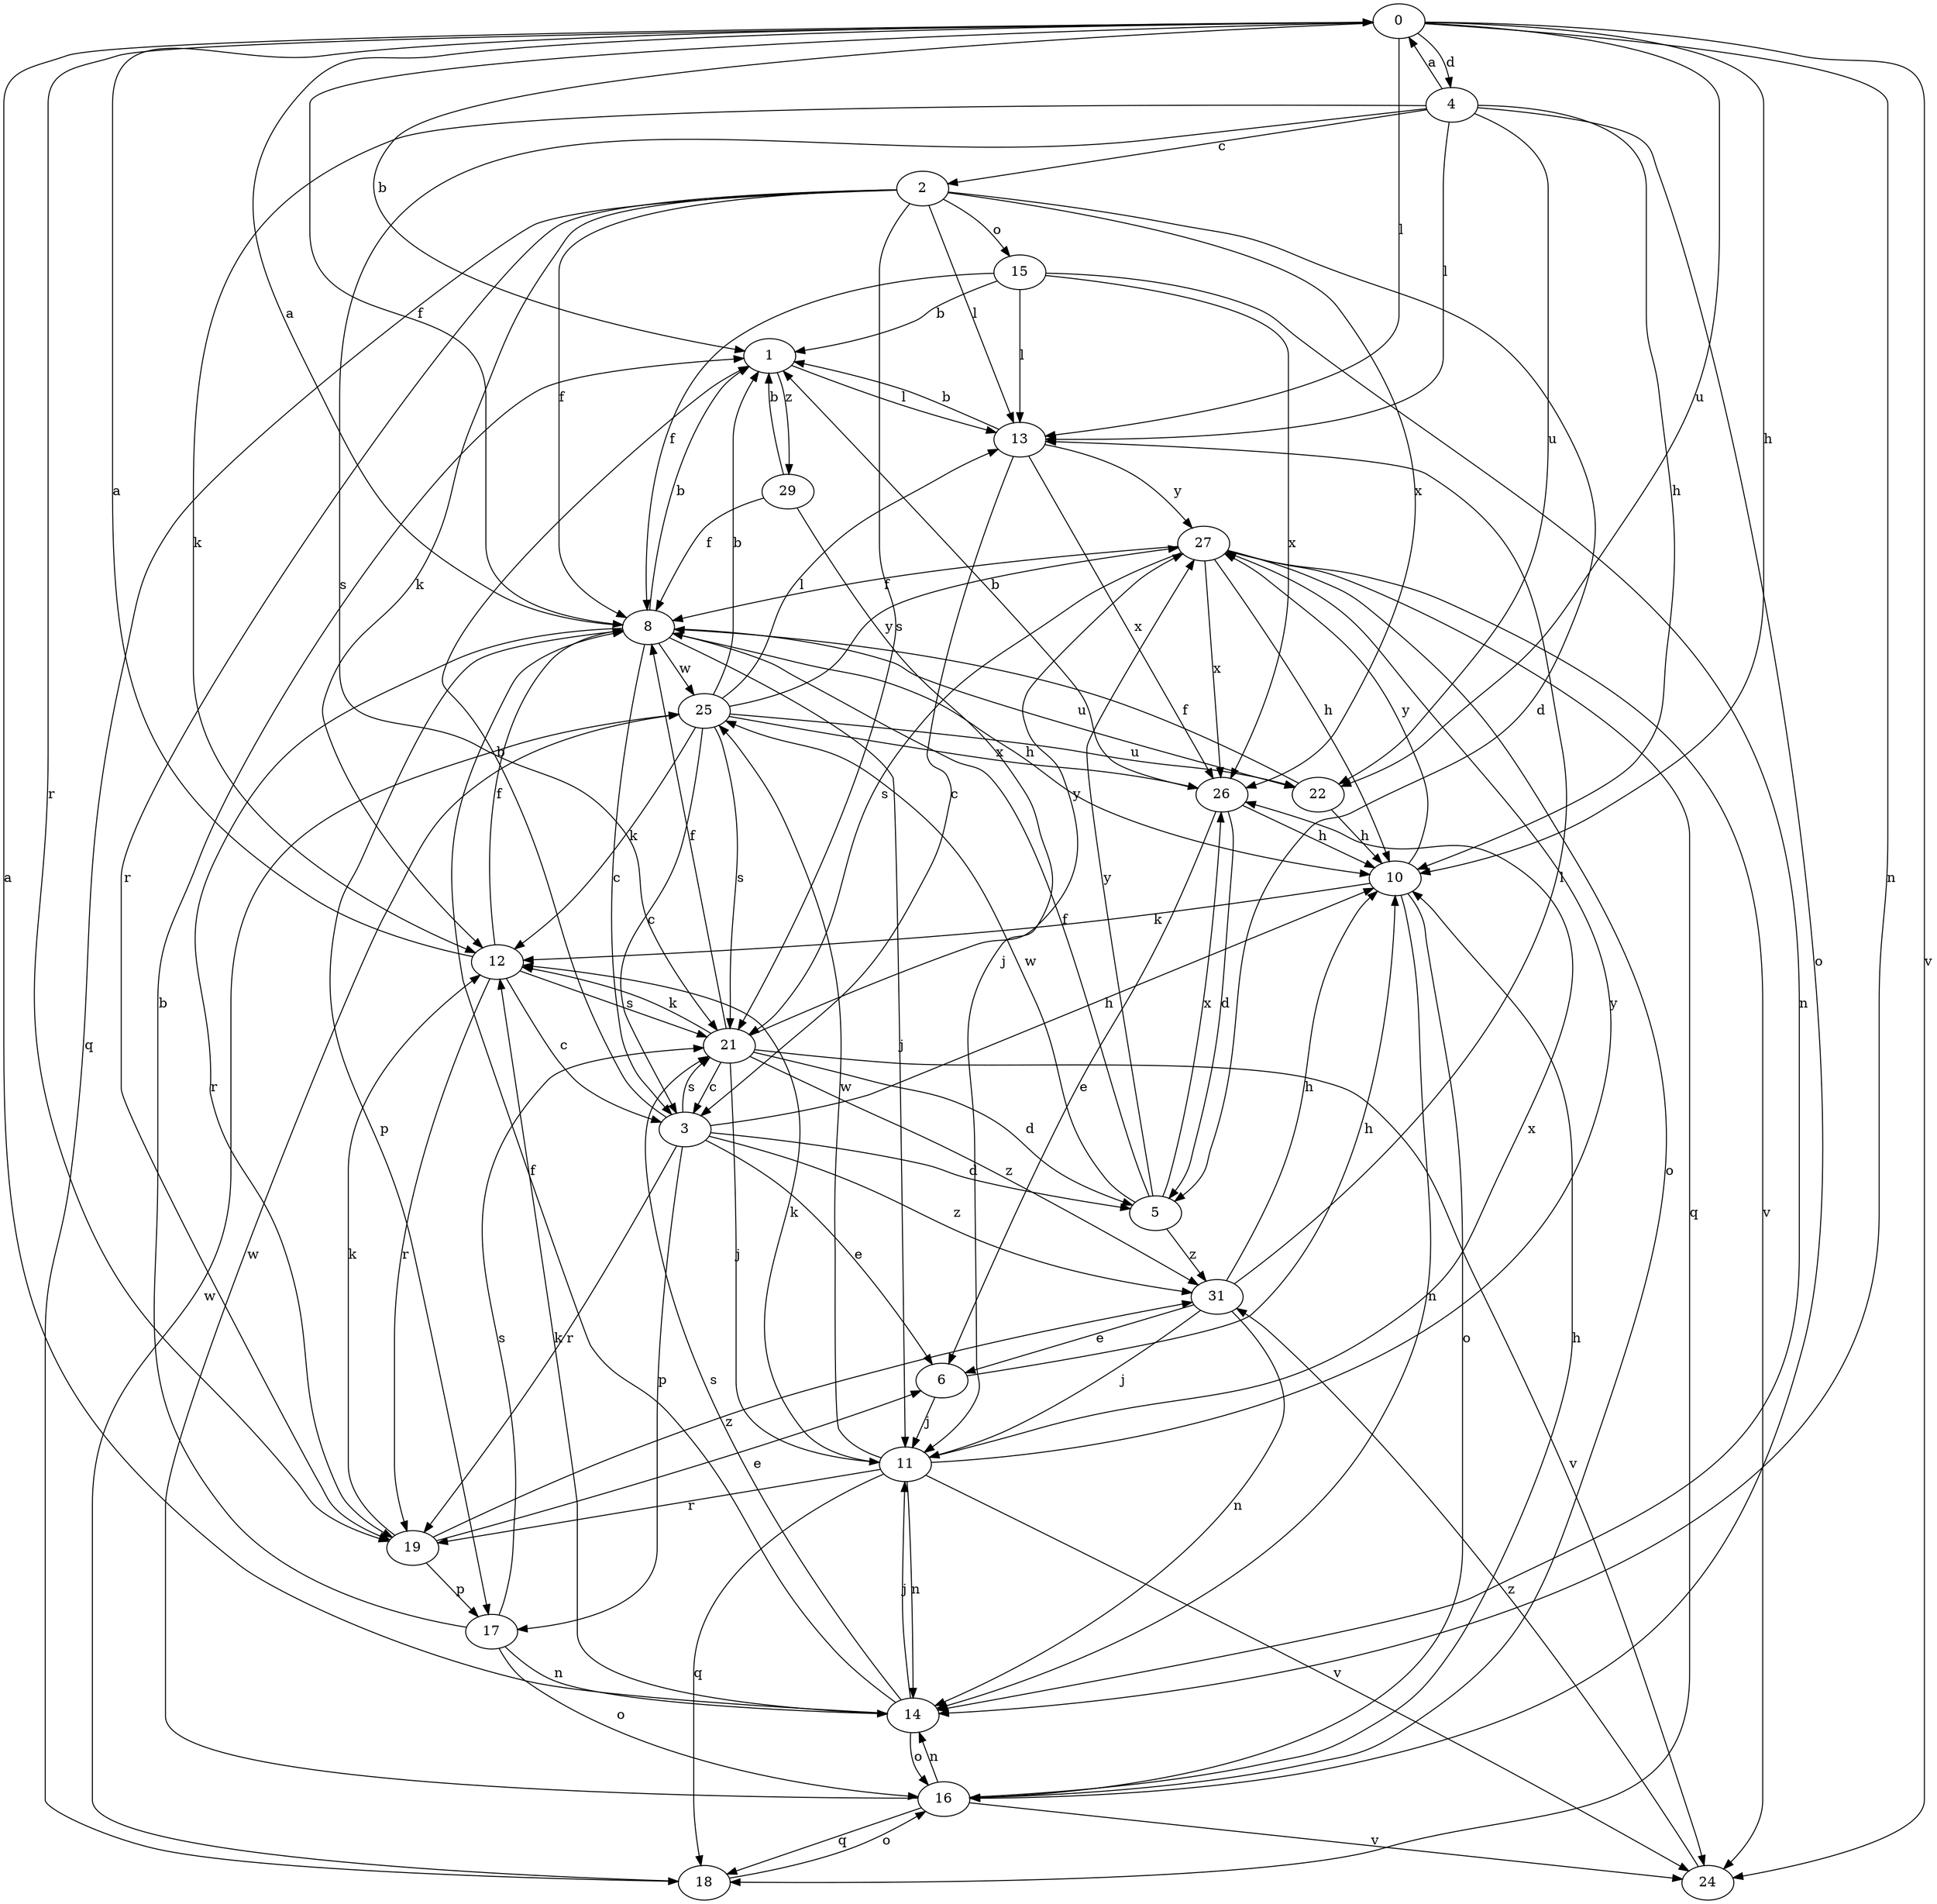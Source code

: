 strict digraph  {
0;
1;
2;
3;
4;
5;
6;
8;
10;
11;
12;
13;
14;
15;
16;
17;
18;
19;
21;
22;
24;
25;
26;
27;
29;
31;
0 -> 1  [label=b];
0 -> 4  [label=d];
0 -> 8  [label=f];
0 -> 10  [label=h];
0 -> 13  [label=l];
0 -> 14  [label=n];
0 -> 19  [label=r];
0 -> 22  [label=u];
0 -> 24  [label=v];
1 -> 13  [label=l];
1 -> 29  [label=z];
2 -> 5  [label=d];
2 -> 8  [label=f];
2 -> 12  [label=k];
2 -> 13  [label=l];
2 -> 15  [label=o];
2 -> 18  [label=q];
2 -> 19  [label=r];
2 -> 21  [label=s];
2 -> 26  [label=x];
3 -> 1  [label=b];
3 -> 5  [label=d];
3 -> 6  [label=e];
3 -> 10  [label=h];
3 -> 17  [label=p];
3 -> 19  [label=r];
3 -> 21  [label=s];
3 -> 31  [label=z];
4 -> 0  [label=a];
4 -> 2  [label=c];
4 -> 10  [label=h];
4 -> 12  [label=k];
4 -> 13  [label=l];
4 -> 16  [label=o];
4 -> 21  [label=s];
4 -> 22  [label=u];
5 -> 8  [label=f];
5 -> 25  [label=w];
5 -> 26  [label=x];
5 -> 27  [label=y];
5 -> 31  [label=z];
6 -> 10  [label=h];
6 -> 11  [label=j];
8 -> 0  [label=a];
8 -> 1  [label=b];
8 -> 3  [label=c];
8 -> 10  [label=h];
8 -> 11  [label=j];
8 -> 17  [label=p];
8 -> 19  [label=r];
8 -> 22  [label=u];
8 -> 25  [label=w];
10 -> 12  [label=k];
10 -> 14  [label=n];
10 -> 16  [label=o];
10 -> 27  [label=y];
11 -> 12  [label=k];
11 -> 14  [label=n];
11 -> 18  [label=q];
11 -> 19  [label=r];
11 -> 24  [label=v];
11 -> 25  [label=w];
11 -> 26  [label=x];
11 -> 27  [label=y];
12 -> 0  [label=a];
12 -> 3  [label=c];
12 -> 8  [label=f];
12 -> 19  [label=r];
12 -> 21  [label=s];
13 -> 1  [label=b];
13 -> 3  [label=c];
13 -> 26  [label=x];
13 -> 27  [label=y];
14 -> 0  [label=a];
14 -> 8  [label=f];
14 -> 11  [label=j];
14 -> 12  [label=k];
14 -> 16  [label=o];
14 -> 21  [label=s];
15 -> 1  [label=b];
15 -> 8  [label=f];
15 -> 13  [label=l];
15 -> 14  [label=n];
15 -> 26  [label=x];
16 -> 10  [label=h];
16 -> 14  [label=n];
16 -> 18  [label=q];
16 -> 24  [label=v];
16 -> 25  [label=w];
17 -> 1  [label=b];
17 -> 14  [label=n];
17 -> 16  [label=o];
17 -> 21  [label=s];
18 -> 16  [label=o];
18 -> 25  [label=w];
19 -> 6  [label=e];
19 -> 12  [label=k];
19 -> 17  [label=p];
19 -> 31  [label=z];
21 -> 3  [label=c];
21 -> 5  [label=d];
21 -> 8  [label=f];
21 -> 11  [label=j];
21 -> 12  [label=k];
21 -> 24  [label=v];
21 -> 27  [label=y];
21 -> 31  [label=z];
22 -> 8  [label=f];
22 -> 10  [label=h];
24 -> 31  [label=z];
25 -> 1  [label=b];
25 -> 3  [label=c];
25 -> 12  [label=k];
25 -> 13  [label=l];
25 -> 21  [label=s];
25 -> 22  [label=u];
25 -> 26  [label=x];
25 -> 27  [label=y];
26 -> 1  [label=b];
26 -> 5  [label=d];
26 -> 6  [label=e];
26 -> 10  [label=h];
27 -> 8  [label=f];
27 -> 10  [label=h];
27 -> 16  [label=o];
27 -> 18  [label=q];
27 -> 21  [label=s];
27 -> 24  [label=v];
27 -> 26  [label=x];
29 -> 1  [label=b];
29 -> 8  [label=f];
29 -> 11  [label=j];
31 -> 6  [label=e];
31 -> 10  [label=h];
31 -> 11  [label=j];
31 -> 13  [label=l];
31 -> 14  [label=n];
}
